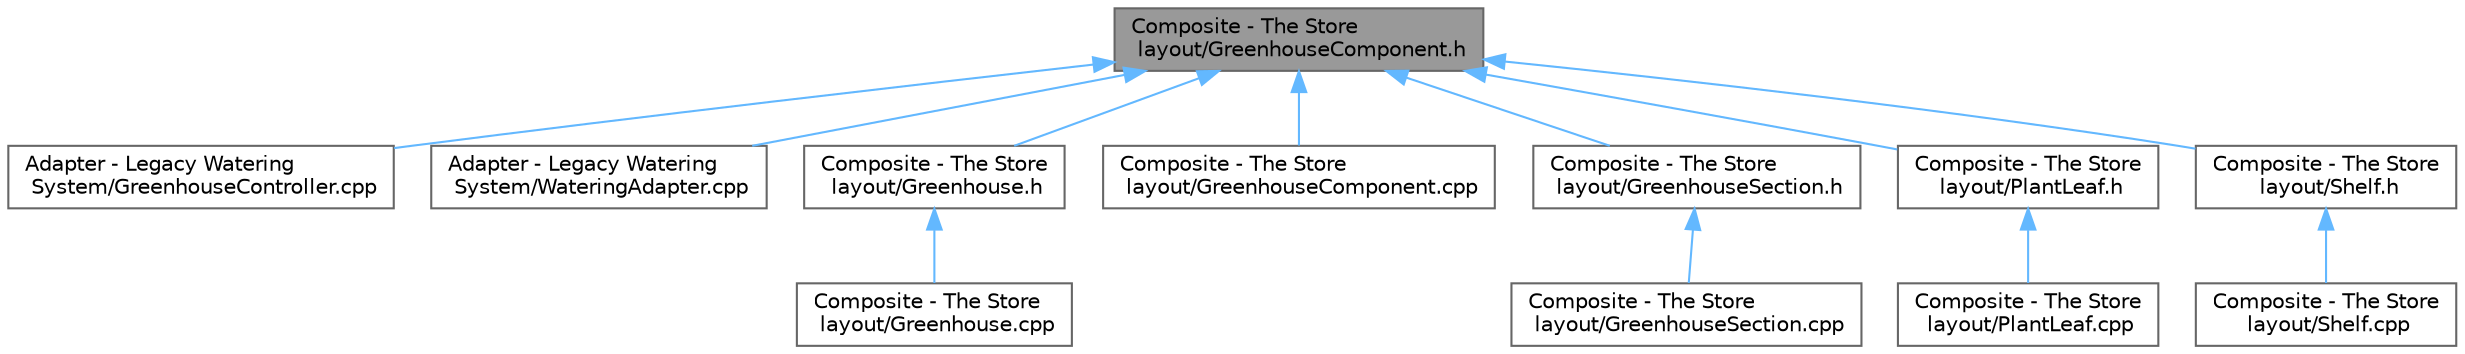 digraph "Composite - The Store layout/GreenhouseComponent.h"
{
 // INTERACTIVE_SVG=YES
 // LATEX_PDF_SIZE
  bgcolor="transparent";
  edge [fontname=Helvetica,fontsize=10,labelfontname=Helvetica,labelfontsize=10];
  node [fontname=Helvetica,fontsize=10,shape=box,height=0.2,width=0.4];
  Node1 [id="Node000001",label="Composite - The Store\l layout/GreenhouseComponent.h",height=0.2,width=0.4,color="gray40", fillcolor="grey60", style="filled", fontcolor="black",tooltip="Abstract base class for the Composite design pattern in greenhouse management."];
  Node1 -> Node2 [id="edge1_Node000001_Node000002",dir="back",color="steelblue1",style="solid",tooltip=" "];
  Node2 [id="Node000002",label="Adapter - Legacy Watering\l System/GreenhouseController.cpp",height=0.2,width=0.4,color="grey40", fillcolor="white", style="filled",URL="$_greenhouse_controller_8cpp.html",tooltip=" "];
  Node1 -> Node3 [id="edge2_Node000001_Node000003",dir="back",color="steelblue1",style="solid",tooltip=" "];
  Node3 [id="Node000003",label="Adapter - Legacy Watering\l System/WateringAdapter.cpp",height=0.2,width=0.4,color="grey40", fillcolor="white", style="filled",URL="$_watering_adapter_8cpp.html",tooltip=" "];
  Node1 -> Node4 [id="edge3_Node000001_Node000004",dir="back",color="steelblue1",style="solid",tooltip=" "];
  Node4 [id="Node000004",label="Composite - The Store\l layout/Greenhouse.h",height=0.2,width=0.4,color="grey40", fillcolor="white", style="filled",URL="$_greenhouse_8h.html",tooltip="Top-level Composite class representing an entire greenhouse facility."];
  Node4 -> Node5 [id="edge4_Node000004_Node000005",dir="back",color="steelblue1",style="solid",tooltip=" "];
  Node5 [id="Node000005",label="Composite - The Store\l layout/Greenhouse.cpp",height=0.2,width=0.4,color="grey40", fillcolor="white", style="filled",URL="$_greenhouse_8cpp.html",tooltip=" "];
  Node1 -> Node6 [id="edge5_Node000001_Node000006",dir="back",color="steelblue1",style="solid",tooltip=" "];
  Node6 [id="Node000006",label="Composite - The Store\l layout/GreenhouseComponent.cpp",height=0.2,width=0.4,color="grey40", fillcolor="white", style="filled",URL="$_greenhouse_component_8cpp.html",tooltip=" "];
  Node1 -> Node7 [id="edge6_Node000001_Node000007",dir="back",color="steelblue1",style="solid",tooltip=" "];
  Node7 [id="Node000007",label="Composite - The Store\l layout/GreenhouseSection.h",height=0.2,width=0.4,color="grey40", fillcolor="white", style="filled",URL="$_greenhouse_section_8h.html",tooltip="Composite class representing a section within a greenhouse."];
  Node7 -> Node8 [id="edge7_Node000007_Node000008",dir="back",color="steelblue1",style="solid",tooltip=" "];
  Node8 [id="Node000008",label="Composite - The Store\l layout/GreenhouseSection.cpp",height=0.2,width=0.4,color="grey40", fillcolor="white", style="filled",URL="$_greenhouse_section_8cpp.html",tooltip=" "];
  Node1 -> Node9 [id="edge8_Node000001_Node000009",dir="back",color="steelblue1",style="solid",tooltip=" "];
  Node9 [id="Node000009",label="Composite - The Store\l layout/PlantLeaf.h",height=0.2,width=0.4,color="grey40", fillcolor="white", style="filled",URL="$_plant_leaf_8h.html",tooltip="Leaf class in the Composite pattern representing individual plants."];
  Node9 -> Node10 [id="edge9_Node000009_Node000010",dir="back",color="steelblue1",style="solid",tooltip=" "];
  Node10 [id="Node000010",label="Composite - The Store\l layout/PlantLeaf.cpp",height=0.2,width=0.4,color="grey40", fillcolor="white", style="filled",URL="$_plant_leaf_8cpp.html",tooltip=" "];
  Node1 -> Node11 [id="edge10_Node000001_Node000011",dir="back",color="steelblue1",style="solid",tooltip=" "];
  Node11 [id="Node000011",label="Composite - The Store\l layout/Shelf.h",height=0.2,width=0.4,color="grey40", fillcolor="white", style="filled",URL="$_shelf_8h.html",tooltip="Composite class representing a shelf that holds plants."];
  Node11 -> Node12 [id="edge11_Node000011_Node000012",dir="back",color="steelblue1",style="solid",tooltip=" "];
  Node12 [id="Node000012",label="Composite - The Store\l layout/Shelf.cpp",height=0.2,width=0.4,color="grey40", fillcolor="white", style="filled",URL="$_shelf_8cpp.html",tooltip=" "];
}
